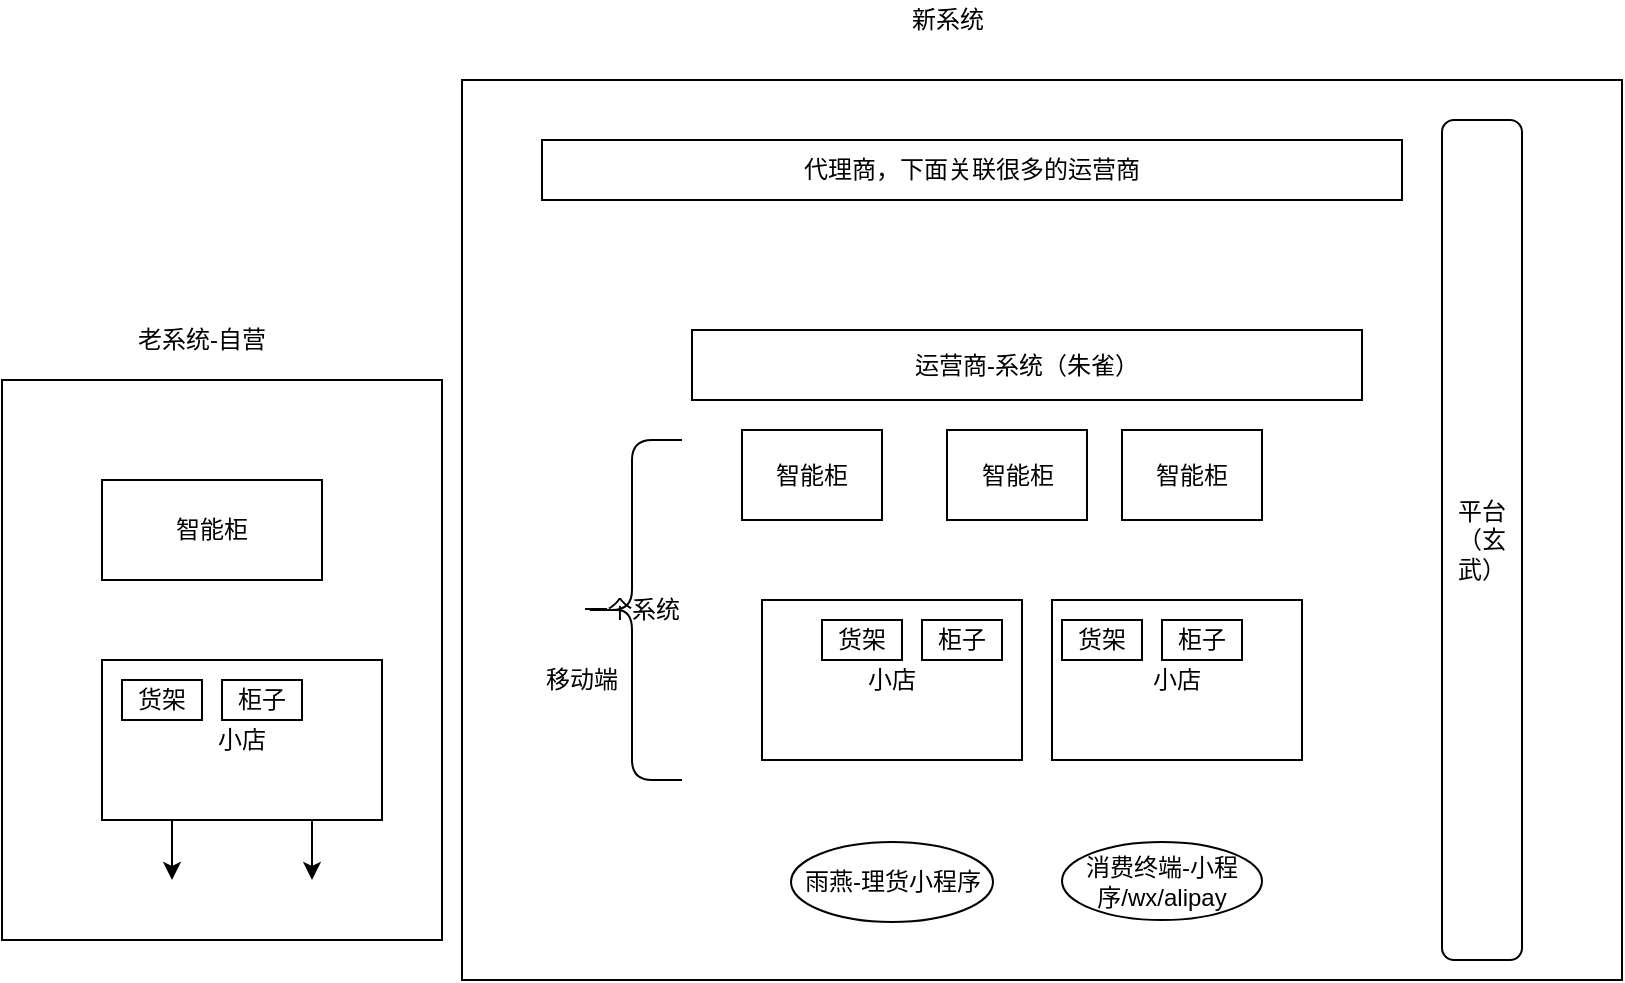 <mxfile version="10.8.9" type="github"><diagram id="wAEBp0F6pXjE0oqquoS8" name="ç¬¬ 1 é¡µ"><mxGraphModel dx="881" dy="1595" grid="1" gridSize="10" guides="1" tooltips="1" connect="1" arrows="1" fold="1" page="1" pageScale="1" pageWidth="827" pageHeight="1169" math="0" shadow="0"><root><mxCell id="0"/><mxCell id="1" parent="0"/><mxCell id="dGQYU0Qy0-VWkz4ZRYN0-44" value="" style="rounded=0;whiteSpace=wrap;html=1;" parent="1" vertex="1"><mxGeometry x="320" y="-80" width="580" height="450" as="geometry"/></mxCell><mxCell id="dGQYU0Qy0-VWkz4ZRYN0-11" value="" style="rounded=0;whiteSpace=wrap;html=1;" parent="1" vertex="1"><mxGeometry x="90" y="70" width="220" height="280" as="geometry"/></mxCell><mxCell id="dGQYU0Qy0-VWkz4ZRYN0-1" value="智能柜" style="rounded=0;whiteSpace=wrap;html=1;" parent="1" vertex="1"><mxGeometry x="140" y="120" width="110" height="50" as="geometry"/></mxCell><mxCell id="dGQYU0Qy0-VWkz4ZRYN0-6" style="edgeStyle=orthogonalEdgeStyle;rounded=0;orthogonalLoop=1;jettySize=auto;html=1;exitX=0.25;exitY=1;exitDx=0;exitDy=0;" parent="1" source="dGQYU0Qy0-VWkz4ZRYN0-2" edge="1"><mxGeometry relative="1" as="geometry"><mxPoint x="175" y="320" as="targetPoint"/></mxGeometry></mxCell><mxCell id="dGQYU0Qy0-VWkz4ZRYN0-2" value="小店" style="rounded=0;whiteSpace=wrap;html=1;" parent="1" vertex="1"><mxGeometry x="140" y="210" width="140" height="80" as="geometry"/></mxCell><mxCell id="dGQYU0Qy0-VWkz4ZRYN0-3" value="货架" style="rounded=0;whiteSpace=wrap;html=1;" parent="1" vertex="1"><mxGeometry x="150" y="220" width="40" height="20" as="geometry"/></mxCell><mxCell id="dGQYU0Qy0-VWkz4ZRYN0-4" value="柜子" style="rounded=0;whiteSpace=wrap;html=1;" parent="1" vertex="1"><mxGeometry x="200" y="220" width="40" height="20" as="geometry"/></mxCell><mxCell id="dGQYU0Qy0-VWkz4ZRYN0-8" value="" style="endArrow=classic;html=1;exitX=0.75;exitY=1;exitDx=0;exitDy=0;" parent="1" source="dGQYU0Qy0-VWkz4ZRYN0-2" edge="1"><mxGeometry width="50" height="50" relative="1" as="geometry"><mxPoint x="260" y="410" as="sourcePoint"/><mxPoint x="245" y="320" as="targetPoint"/></mxGeometry></mxCell><mxCell id="dGQYU0Qy0-VWkz4ZRYN0-12" value="老系统-自营" style="text;html=1;strokeColor=none;fillColor=none;align=center;verticalAlign=middle;whiteSpace=wrap;rounded=0;" parent="1" vertex="1"><mxGeometry x="140" y="45" width="100" height="10" as="geometry"/></mxCell><mxCell id="dGQYU0Qy0-VWkz4ZRYN0-13" value="运营商-系统（朱雀）" style="rounded=0;whiteSpace=wrap;html=1;" parent="1" vertex="1"><mxGeometry x="435" y="45" width="335" height="35" as="geometry"/></mxCell><mxCell id="dGQYU0Qy0-VWkz4ZRYN0-14" value="智能柜" style="rounded=0;whiteSpace=wrap;html=1;" parent="1" vertex="1"><mxGeometry x="460" y="95" width="70" height="45" as="geometry"/></mxCell><mxCell id="dGQYU0Qy0-VWkz4ZRYN0-15" value="智能柜" style="rounded=0;whiteSpace=wrap;html=1;" parent="1" vertex="1"><mxGeometry x="650" y="95" width="70" height="45" as="geometry"/></mxCell><mxCell id="dGQYU0Qy0-VWkz4ZRYN0-16" value="智能柜" style="rounded=0;whiteSpace=wrap;html=1;" parent="1" vertex="1"><mxGeometry x="562.5" y="95" width="70" height="45" as="geometry"/></mxCell><mxCell id="dGQYU0Qy0-VWkz4ZRYN0-19" value="小店" style="rounded=0;whiteSpace=wrap;html=1;" parent="1" vertex="1"><mxGeometry x="470" y="180" width="130" height="80" as="geometry"/></mxCell><mxCell id="dGQYU0Qy0-VWkz4ZRYN0-20" value="货架" style="rounded=0;whiteSpace=wrap;html=1;" parent="1" vertex="1"><mxGeometry x="500" y="190" width="40" height="20" as="geometry"/></mxCell><mxCell id="dGQYU0Qy0-VWkz4ZRYN0-21" value="柜子" style="rounded=0;whiteSpace=wrap;html=1;" parent="1" vertex="1"><mxGeometry x="550" y="190" width="40" height="20" as="geometry"/></mxCell><mxCell id="dGQYU0Qy0-VWkz4ZRYN0-22" value="小店" style="rounded=0;whiteSpace=wrap;html=1;" parent="1" vertex="1"><mxGeometry x="615" y="180" width="125" height="80" as="geometry"/></mxCell><mxCell id="dGQYU0Qy0-VWkz4ZRYN0-23" value="货架" style="rounded=0;whiteSpace=wrap;html=1;" parent="1" vertex="1"><mxGeometry x="620" y="190" width="40" height="20" as="geometry"/></mxCell><mxCell id="dGQYU0Qy0-VWkz4ZRYN0-24" value="柜子" style="rounded=0;whiteSpace=wrap;html=1;" parent="1" vertex="1"><mxGeometry x="670" y="190" width="40" height="20" as="geometry"/></mxCell><mxCell id="dGQYU0Qy0-VWkz4ZRYN0-28" value="一个系统" style="shape=curlyBracket;whiteSpace=wrap;html=1;rounded=1;" parent="1" vertex="1"><mxGeometry x="380" y="100" width="50" height="170" as="geometry"/></mxCell><mxCell id="dGQYU0Qy0-VWkz4ZRYN0-30" value="移动端" style="text;html=1;strokeColor=none;fillColor=none;align=center;verticalAlign=middle;whiteSpace=wrap;rounded=0;" parent="1" vertex="1"><mxGeometry x="360" y="210" width="40" height="20" as="geometry"/></mxCell><mxCell id="dGQYU0Qy0-VWkz4ZRYN0-31" value="代理商，下面关联很多的运营商" style="rounded=0;whiteSpace=wrap;html=1;" parent="1" vertex="1"><mxGeometry x="360" y="-50" width="430" height="30" as="geometry"/></mxCell><mxCell id="dGQYU0Qy0-VWkz4ZRYN0-33" value="平台（玄武）" style="rounded=1;whiteSpace=wrap;html=1;" parent="1" vertex="1"><mxGeometry x="810" y="-60" width="40" height="420" as="geometry"/></mxCell><mxCell id="dGQYU0Qy0-VWkz4ZRYN0-40" value="雨燕-理货小程序" style="ellipse;whiteSpace=wrap;html=1;" parent="1" vertex="1"><mxGeometry x="484.5" y="301" width="101" height="40" as="geometry"/></mxCell><mxCell id="dGQYU0Qy0-VWkz4ZRYN0-41" value="消费终端-小程序/wx/alipay" style="ellipse;whiteSpace=wrap;html=1;" parent="1" vertex="1"><mxGeometry x="620" y="301" width="100" height="39" as="geometry"/></mxCell><mxCell id="dGQYU0Qy0-VWkz4ZRYN0-45" value="新系统" style="text;html=1;strokeColor=none;fillColor=none;align=center;verticalAlign=middle;whiteSpace=wrap;rounded=0;" parent="1" vertex="1"><mxGeometry x="543" y="-120" width="40" height="20" as="geometry"/></mxCell></root></mxGraphModel></diagram></mxfile>